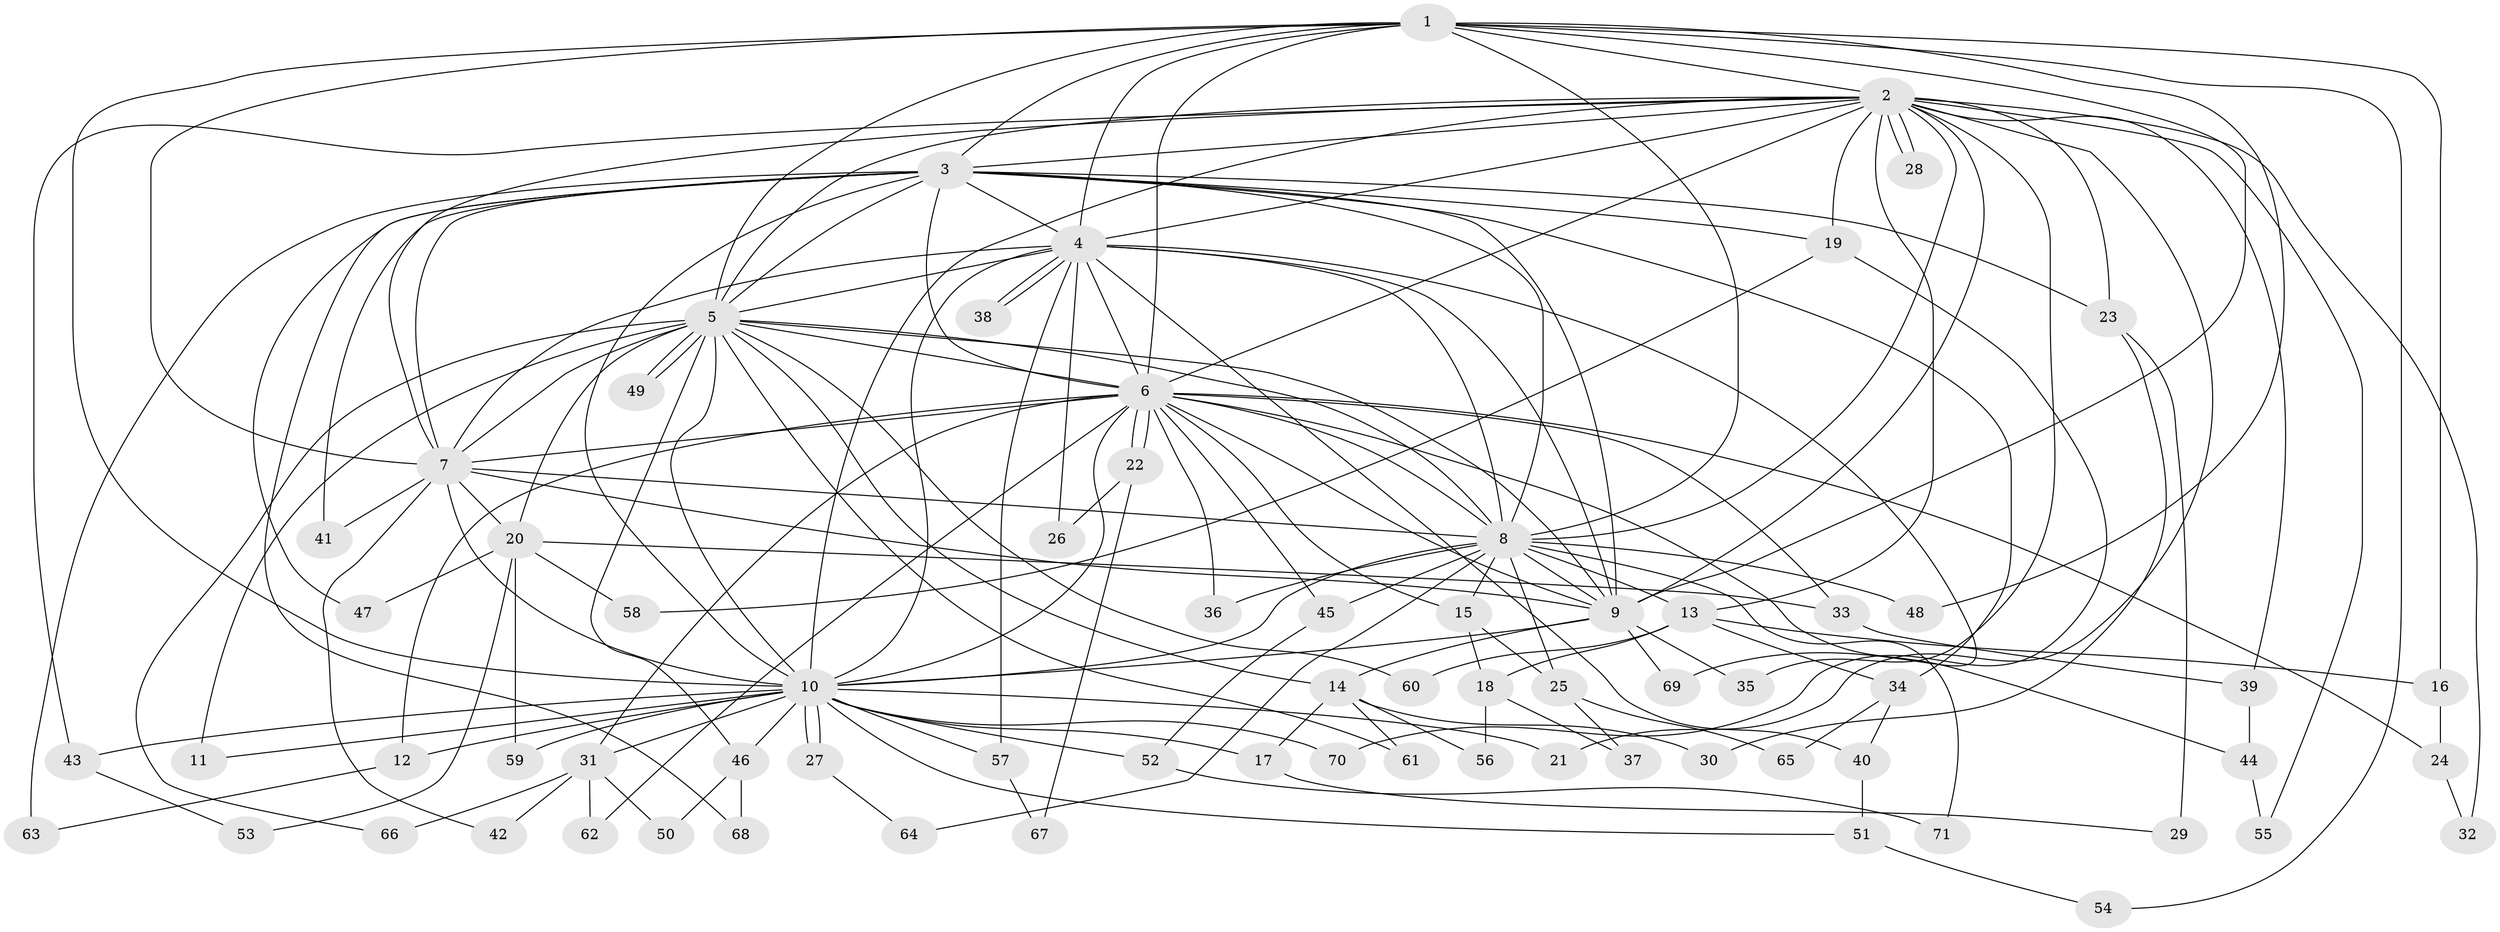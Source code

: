 // Generated by graph-tools (version 1.1) at 2025/13/03/09/25 04:13:58]
// undirected, 71 vertices, 167 edges
graph export_dot {
graph [start="1"]
  node [color=gray90,style=filled];
  1;
  2;
  3;
  4;
  5;
  6;
  7;
  8;
  9;
  10;
  11;
  12;
  13;
  14;
  15;
  16;
  17;
  18;
  19;
  20;
  21;
  22;
  23;
  24;
  25;
  26;
  27;
  28;
  29;
  30;
  31;
  32;
  33;
  34;
  35;
  36;
  37;
  38;
  39;
  40;
  41;
  42;
  43;
  44;
  45;
  46;
  47;
  48;
  49;
  50;
  51;
  52;
  53;
  54;
  55;
  56;
  57;
  58;
  59;
  60;
  61;
  62;
  63;
  64;
  65;
  66;
  67;
  68;
  69;
  70;
  71;
  1 -- 2;
  1 -- 3;
  1 -- 4;
  1 -- 5;
  1 -- 6;
  1 -- 7;
  1 -- 8;
  1 -- 9;
  1 -- 10;
  1 -- 16;
  1 -- 48;
  1 -- 54;
  2 -- 3;
  2 -- 4;
  2 -- 5;
  2 -- 6;
  2 -- 7;
  2 -- 8;
  2 -- 9;
  2 -- 10;
  2 -- 13;
  2 -- 19;
  2 -- 21;
  2 -- 23;
  2 -- 28;
  2 -- 28;
  2 -- 32;
  2 -- 35;
  2 -- 39;
  2 -- 43;
  2 -- 55;
  3 -- 4;
  3 -- 5;
  3 -- 6;
  3 -- 7;
  3 -- 8;
  3 -- 9;
  3 -- 10;
  3 -- 19;
  3 -- 23;
  3 -- 34;
  3 -- 41;
  3 -- 47;
  3 -- 63;
  3 -- 68;
  4 -- 5;
  4 -- 6;
  4 -- 7;
  4 -- 8;
  4 -- 9;
  4 -- 10;
  4 -- 26;
  4 -- 38;
  4 -- 38;
  4 -- 40;
  4 -- 57;
  4 -- 69;
  5 -- 6;
  5 -- 7;
  5 -- 8;
  5 -- 9;
  5 -- 10;
  5 -- 11;
  5 -- 14;
  5 -- 20;
  5 -- 46;
  5 -- 49;
  5 -- 49;
  5 -- 60;
  5 -- 61;
  5 -- 66;
  6 -- 7;
  6 -- 8;
  6 -- 9;
  6 -- 10;
  6 -- 12;
  6 -- 15;
  6 -- 22;
  6 -- 22;
  6 -- 24;
  6 -- 31;
  6 -- 33;
  6 -- 36;
  6 -- 44;
  6 -- 45;
  6 -- 62;
  7 -- 8;
  7 -- 9;
  7 -- 10;
  7 -- 20;
  7 -- 41;
  7 -- 42;
  8 -- 9;
  8 -- 10;
  8 -- 13;
  8 -- 15;
  8 -- 25;
  8 -- 36;
  8 -- 45;
  8 -- 48;
  8 -- 64;
  8 -- 71;
  9 -- 10;
  9 -- 14;
  9 -- 35;
  9 -- 69;
  10 -- 11;
  10 -- 12;
  10 -- 17;
  10 -- 21;
  10 -- 27;
  10 -- 27;
  10 -- 31;
  10 -- 43;
  10 -- 46;
  10 -- 51;
  10 -- 52;
  10 -- 57;
  10 -- 59;
  10 -- 70;
  12 -- 63;
  13 -- 16;
  13 -- 18;
  13 -- 34;
  13 -- 60;
  14 -- 17;
  14 -- 30;
  14 -- 56;
  14 -- 61;
  15 -- 18;
  15 -- 25;
  16 -- 24;
  17 -- 29;
  18 -- 37;
  18 -- 56;
  19 -- 58;
  19 -- 70;
  20 -- 33;
  20 -- 47;
  20 -- 53;
  20 -- 58;
  20 -- 59;
  22 -- 26;
  22 -- 67;
  23 -- 29;
  23 -- 30;
  24 -- 32;
  25 -- 37;
  25 -- 65;
  27 -- 64;
  31 -- 42;
  31 -- 50;
  31 -- 62;
  31 -- 66;
  33 -- 39;
  34 -- 40;
  34 -- 65;
  39 -- 44;
  40 -- 51;
  43 -- 53;
  44 -- 55;
  45 -- 52;
  46 -- 50;
  46 -- 68;
  51 -- 54;
  52 -- 71;
  57 -- 67;
}

